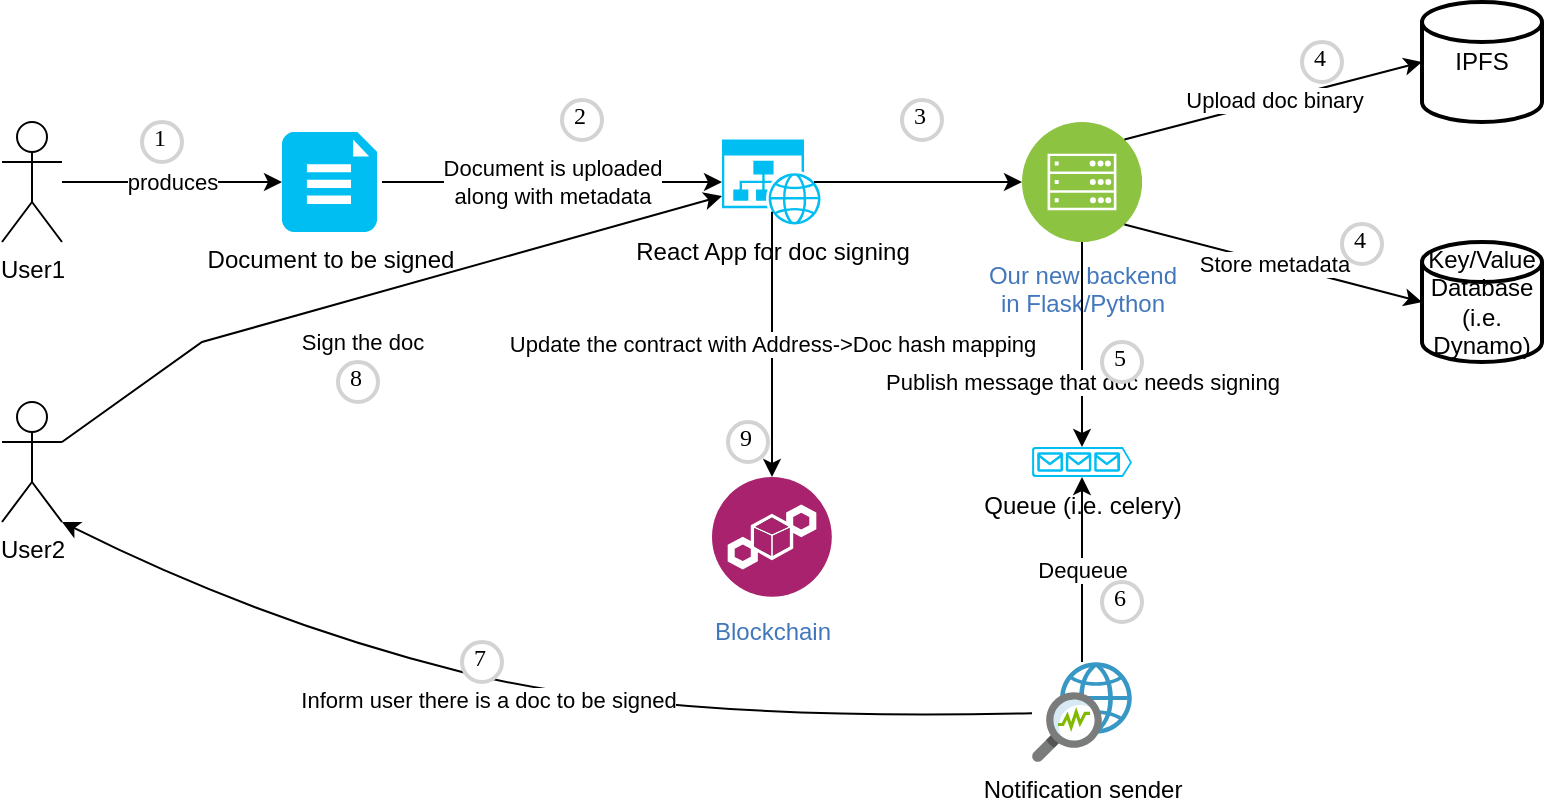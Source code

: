 <mxfile version="20.8.23" type="github">
  <diagram name="Page-1" id="c7558073-3199-34d8-9f00-42111426c3f3">
    <mxGraphModel dx="1434" dy="714" grid="1" gridSize="10" guides="1" tooltips="1" connect="1" arrows="1" fold="1" page="1" pageScale="1" pageWidth="826" pageHeight="1169" background="none" math="0" shadow="0">
      <root>
        <mxCell id="0" />
        <mxCell id="1" parent="0" />
        <mxCell id="keb1_0k_JxS5sGtwQxUf-100" value="produces" style="edgeStyle=orthogonalEdgeStyle;rounded=0;orthogonalLoop=1;jettySize=auto;html=1;" edge="1" parent="1" source="keb1_0k_JxS5sGtwQxUf-97" target="keb1_0k_JxS5sGtwQxUf-99">
          <mxGeometry relative="1" as="geometry" />
        </mxCell>
        <mxCell id="keb1_0k_JxS5sGtwQxUf-97" value="User1" style="shape=umlActor;verticalLabelPosition=bottom;verticalAlign=top;html=1;outlineConnect=0;" vertex="1" parent="1">
          <mxGeometry x="40" y="100" width="30" height="60" as="geometry" />
        </mxCell>
        <mxCell id="keb1_0k_JxS5sGtwQxUf-99" value="Document to be signed" style="verticalLabelPosition=bottom;html=1;verticalAlign=top;align=center;strokeColor=none;fillColor=#00BEF2;shape=mxgraph.azure.file_2;pointerEvents=1;" vertex="1" parent="1">
          <mxGeometry x="180" y="105" width="47.5" height="50" as="geometry" />
        </mxCell>
        <mxCell id="keb1_0k_JxS5sGtwQxUf-101" value="IPFS" style="strokeWidth=2;html=1;shape=mxgraph.flowchart.database;whiteSpace=wrap;" vertex="1" parent="1">
          <mxGeometry x="750" y="40" width="60" height="60" as="geometry" />
        </mxCell>
        <mxCell id="keb1_0k_JxS5sGtwQxUf-103" value="React App for doc signing" style="verticalLabelPosition=bottom;html=1;verticalAlign=top;align=center;strokeColor=none;fillColor=#00BEF2;shape=mxgraph.azure.website_generic;pointerEvents=1;" vertex="1" parent="1">
          <mxGeometry x="400" y="108.75" width="50" height="42.5" as="geometry" />
        </mxCell>
        <mxCell id="keb1_0k_JxS5sGtwQxUf-104" value="Document is uploaded &lt;br&gt;along with metadata" style="endArrow=classic;html=1;rounded=0;entryX=0;entryY=0.5;entryDx=0;entryDy=0;entryPerimeter=0;" edge="1" parent="1" target="keb1_0k_JxS5sGtwQxUf-103">
          <mxGeometry width="50" height="50" relative="1" as="geometry">
            <mxPoint x="230" y="130" as="sourcePoint" />
            <mxPoint x="130" y="320" as="targetPoint" />
          </mxGeometry>
        </mxCell>
        <mxCell id="keb1_0k_JxS5sGtwQxUf-107" value="Our new backend&lt;br&gt;in Flask/Python" style="aspect=fixed;perimeter=ellipsePerimeter;html=1;align=center;shadow=0;dashed=0;fontColor=#4277BB;labelBackgroundColor=#ffffff;fontSize=12;spacingTop=3;image;image=img/lib/ibm/infrastructure/mobile_backend.svg;" vertex="1" parent="1">
          <mxGeometry x="550" y="100" width="60" height="60" as="geometry" />
        </mxCell>
        <mxCell id="keb1_0k_JxS5sGtwQxUf-108" value="" style="endArrow=classic;html=1;rounded=0;exitX=0.92;exitY=0.5;exitDx=0;exitDy=0;exitPerimeter=0;entryX=0;entryY=0.5;entryDx=0;entryDy=0;" edge="1" parent="1" source="keb1_0k_JxS5sGtwQxUf-103" target="keb1_0k_JxS5sGtwQxUf-107">
          <mxGeometry width="50" height="50" relative="1" as="geometry">
            <mxPoint x="500" y="60" as="sourcePoint" />
            <mxPoint x="550" y="10" as="targetPoint" />
          </mxGeometry>
        </mxCell>
        <mxCell id="keb1_0k_JxS5sGtwQxUf-109" value="Upload doc binary" style="endArrow=classic;html=1;rounded=0;exitX=1;exitY=0;exitDx=0;exitDy=0;entryX=0;entryY=0.5;entryDx=0;entryDy=0;entryPerimeter=0;" edge="1" parent="1" source="keb1_0k_JxS5sGtwQxUf-107" target="keb1_0k_JxS5sGtwQxUf-101">
          <mxGeometry width="50" height="50" relative="1" as="geometry">
            <mxPoint x="680" y="60" as="sourcePoint" />
            <mxPoint x="730" y="10" as="targetPoint" />
          </mxGeometry>
        </mxCell>
        <mxCell id="keb1_0k_JxS5sGtwQxUf-110" value="Store metadata" style="endArrow=classic;html=1;rounded=0;entryX=0;entryY=0.5;entryDx=0;entryDy=0;entryPerimeter=0;exitX=1;exitY=1;exitDx=0;exitDy=0;" edge="1" parent="1" source="keb1_0k_JxS5sGtwQxUf-107" target="keb1_0k_JxS5sGtwQxUf-111">
          <mxGeometry width="50" height="50" relative="1" as="geometry">
            <mxPoint x="190" y="420" as="sourcePoint" />
            <mxPoint x="240" y="370" as="targetPoint" />
          </mxGeometry>
        </mxCell>
        <mxCell id="keb1_0k_JxS5sGtwQxUf-111" value="Key/Value Database (i.e. Dynamo)" style="strokeWidth=2;html=1;shape=mxgraph.flowchart.database;whiteSpace=wrap;" vertex="1" parent="1">
          <mxGeometry x="750" y="160" width="60" height="60" as="geometry" />
        </mxCell>
        <mxCell id="keb1_0k_JxS5sGtwQxUf-112" value="User2" style="shape=umlActor;verticalLabelPosition=bottom;verticalAlign=top;html=1;outlineConnect=0;" vertex="1" parent="1">
          <mxGeometry x="40" y="240" width="30" height="60" as="geometry" />
        </mxCell>
        <mxCell id="keb1_0k_JxS5sGtwQxUf-113" value="Notification sender" style="sketch=0;aspect=fixed;html=1;points=[];align=center;image;fontSize=12;image=img/lib/mscae/Network_watcher.svg;" vertex="1" parent="1">
          <mxGeometry x="555" y="370" width="50" height="50" as="geometry" />
        </mxCell>
        <mxCell id="keb1_0k_JxS5sGtwQxUf-114" value="Dequeue" style="endArrow=classic;html=1;rounded=0;" edge="1" parent="1" source="keb1_0k_JxS5sGtwQxUf-113" target="keb1_0k_JxS5sGtwQxUf-115">
          <mxGeometry width="50" height="50" relative="1" as="geometry">
            <mxPoint x="470" y="350" as="sourcePoint" />
            <mxPoint x="520" y="300" as="targetPoint" />
          </mxGeometry>
        </mxCell>
        <mxCell id="keb1_0k_JxS5sGtwQxUf-115" value="Queue (i.e. celery)" style="verticalLabelPosition=bottom;html=1;verticalAlign=top;align=center;strokeColor=none;fillColor=#00BEF2;shape=mxgraph.azure.queue_generic;pointerEvents=1;" vertex="1" parent="1">
          <mxGeometry x="555" y="262.5" width="50" height="15" as="geometry" />
        </mxCell>
        <mxCell id="keb1_0k_JxS5sGtwQxUf-116" value="Publish message that doc needs signing" style="endArrow=classic;html=1;rounded=0;exitX=0.5;exitY=1;exitDx=0;exitDy=0;entryX=0.5;entryY=0;entryDx=0;entryDy=0;entryPerimeter=0;" edge="1" parent="1" source="keb1_0k_JxS5sGtwQxUf-107" target="keb1_0k_JxS5sGtwQxUf-115">
          <mxGeometry x="0.366" width="50" height="50" relative="1" as="geometry">
            <mxPoint x="810" y="380" as="sourcePoint" />
            <mxPoint x="860" y="330" as="targetPoint" />
            <mxPoint as="offset" />
          </mxGeometry>
        </mxCell>
        <mxCell id="keb1_0k_JxS5sGtwQxUf-119" value="Inform user there is a doc to be signed" style="curved=1;endArrow=classic;html=1;rounded=0;entryX=1;entryY=1;entryDx=0;entryDy=0;entryPerimeter=0;" edge="1" parent="1" source="keb1_0k_JxS5sGtwQxUf-113" target="keb1_0k_JxS5sGtwQxUf-112">
          <mxGeometry x="0.081" y="10" width="50" height="50" relative="1" as="geometry">
            <mxPoint x="180" y="490" as="sourcePoint" />
            <mxPoint x="230" y="440" as="targetPoint" />
            <Array as="points">
              <mxPoint x="370" y="400" />
              <mxPoint x="170" y="350" />
            </Array>
            <mxPoint as="offset" />
          </mxGeometry>
        </mxCell>
        <mxCell id="keb1_0k_JxS5sGtwQxUf-120" value="Sign the doc" style="endArrow=classic;html=1;rounded=0;exitX=1;exitY=0.333;exitDx=0;exitDy=0;exitPerimeter=0;" edge="1" parent="1" source="keb1_0k_JxS5sGtwQxUf-112" target="keb1_0k_JxS5sGtwQxUf-103">
          <mxGeometry x="-0.084" y="-22" width="50" height="50" relative="1" as="geometry">
            <mxPoint x="430" y="310" as="sourcePoint" />
            <mxPoint x="480" y="260" as="targetPoint" />
            <Array as="points">
              <mxPoint x="140" y="210" />
            </Array>
            <mxPoint as="offset" />
          </mxGeometry>
        </mxCell>
        <mxCell id="keb1_0k_JxS5sGtwQxUf-121" value="Blockchain" style="aspect=fixed;perimeter=ellipsePerimeter;html=1;align=center;shadow=0;dashed=0;fontColor=#4277BB;labelBackgroundColor=#ffffff;fontSize=12;spacingTop=3;image;image=img/lib/ibm/blockchain/blockchain.svg;" vertex="1" parent="1">
          <mxGeometry x="395" y="277.5" width="60" height="60" as="geometry" />
        </mxCell>
        <mxCell id="keb1_0k_JxS5sGtwQxUf-122" value="Update the contract with Address-&amp;gt;Doc hash mapping" style="endArrow=classic;html=1;rounded=0;entryX=0.5;entryY=0;entryDx=0;entryDy=0;exitX=0.5;exitY=0.85;exitDx=0;exitDy=0;exitPerimeter=0;" edge="1" parent="1" source="keb1_0k_JxS5sGtwQxUf-103" target="keb1_0k_JxS5sGtwQxUf-121">
          <mxGeometry width="50" height="50" relative="1" as="geometry">
            <mxPoint x="430" y="310" as="sourcePoint" />
            <mxPoint x="480" y="260" as="targetPoint" />
          </mxGeometry>
        </mxCell>
        <mxCell id="keb1_0k_JxS5sGtwQxUf-123" value="1" style="ellipse;whiteSpace=wrap;html=1;aspect=fixed;strokeWidth=2;fontFamily=Tahoma;spacingBottom=4;spacingRight=2;strokeColor=#d3d3d3;" vertex="1" parent="1">
          <mxGeometry x="110" y="100" width="20" height="20" as="geometry" />
        </mxCell>
        <mxCell id="keb1_0k_JxS5sGtwQxUf-124" value="2" style="ellipse;whiteSpace=wrap;html=1;aspect=fixed;strokeWidth=2;fontFamily=Tahoma;spacingBottom=4;spacingRight=2;strokeColor=#d3d3d3;" vertex="1" parent="1">
          <mxGeometry x="320" y="89" width="20" height="20" as="geometry" />
        </mxCell>
        <mxCell id="keb1_0k_JxS5sGtwQxUf-125" value="3" style="ellipse;whiteSpace=wrap;html=1;aspect=fixed;strokeWidth=2;fontFamily=Tahoma;spacingBottom=4;spacingRight=2;strokeColor=#d3d3d3;" vertex="1" parent="1">
          <mxGeometry x="490" y="89" width="20" height="20" as="geometry" />
        </mxCell>
        <mxCell id="keb1_0k_JxS5sGtwQxUf-126" value="4" style="ellipse;whiteSpace=wrap;html=1;aspect=fixed;strokeWidth=2;fontFamily=Tahoma;spacingBottom=4;spacingRight=2;strokeColor=#d3d3d3;" vertex="1" parent="1">
          <mxGeometry x="690" y="60" width="20" height="20" as="geometry" />
        </mxCell>
        <mxCell id="keb1_0k_JxS5sGtwQxUf-127" value="4" style="ellipse;whiteSpace=wrap;html=1;aspect=fixed;strokeWidth=2;fontFamily=Tahoma;spacingBottom=4;spacingRight=2;strokeColor=#d3d3d3;" vertex="1" parent="1">
          <mxGeometry x="710" y="151" width="20" height="20" as="geometry" />
        </mxCell>
        <mxCell id="keb1_0k_JxS5sGtwQxUf-128" value="5" style="ellipse;whiteSpace=wrap;html=1;aspect=fixed;strokeWidth=2;fontFamily=Tahoma;spacingBottom=4;spacingRight=2;strokeColor=#d3d3d3;" vertex="1" parent="1">
          <mxGeometry x="590" y="210" width="20" height="20" as="geometry" />
        </mxCell>
        <mxCell id="keb1_0k_JxS5sGtwQxUf-129" value="6" style="ellipse;whiteSpace=wrap;html=1;aspect=fixed;strokeWidth=2;fontFamily=Tahoma;spacingBottom=4;spacingRight=2;strokeColor=#d3d3d3;" vertex="1" parent="1">
          <mxGeometry x="590" y="330" width="20" height="20" as="geometry" />
        </mxCell>
        <mxCell id="keb1_0k_JxS5sGtwQxUf-130" value="7" style="ellipse;whiteSpace=wrap;html=1;aspect=fixed;strokeWidth=2;fontFamily=Tahoma;spacingBottom=4;spacingRight=2;strokeColor=#d3d3d3;" vertex="1" parent="1">
          <mxGeometry x="270" y="360" width="20" height="20" as="geometry" />
        </mxCell>
        <mxCell id="keb1_0k_JxS5sGtwQxUf-131" value="8" style="ellipse;whiteSpace=wrap;html=1;aspect=fixed;strokeWidth=2;fontFamily=Tahoma;spacingBottom=4;spacingRight=2;strokeColor=#d3d3d3;" vertex="1" parent="1">
          <mxGeometry x="208" y="220" width="20" height="20" as="geometry" />
        </mxCell>
        <mxCell id="keb1_0k_JxS5sGtwQxUf-132" value="9" style="ellipse;whiteSpace=wrap;html=1;aspect=fixed;strokeWidth=2;fontFamily=Tahoma;spacingBottom=4;spacingRight=2;strokeColor=#d3d3d3;" vertex="1" parent="1">
          <mxGeometry x="403" y="250" width="20" height="20" as="geometry" />
        </mxCell>
      </root>
    </mxGraphModel>
  </diagram>
</mxfile>
